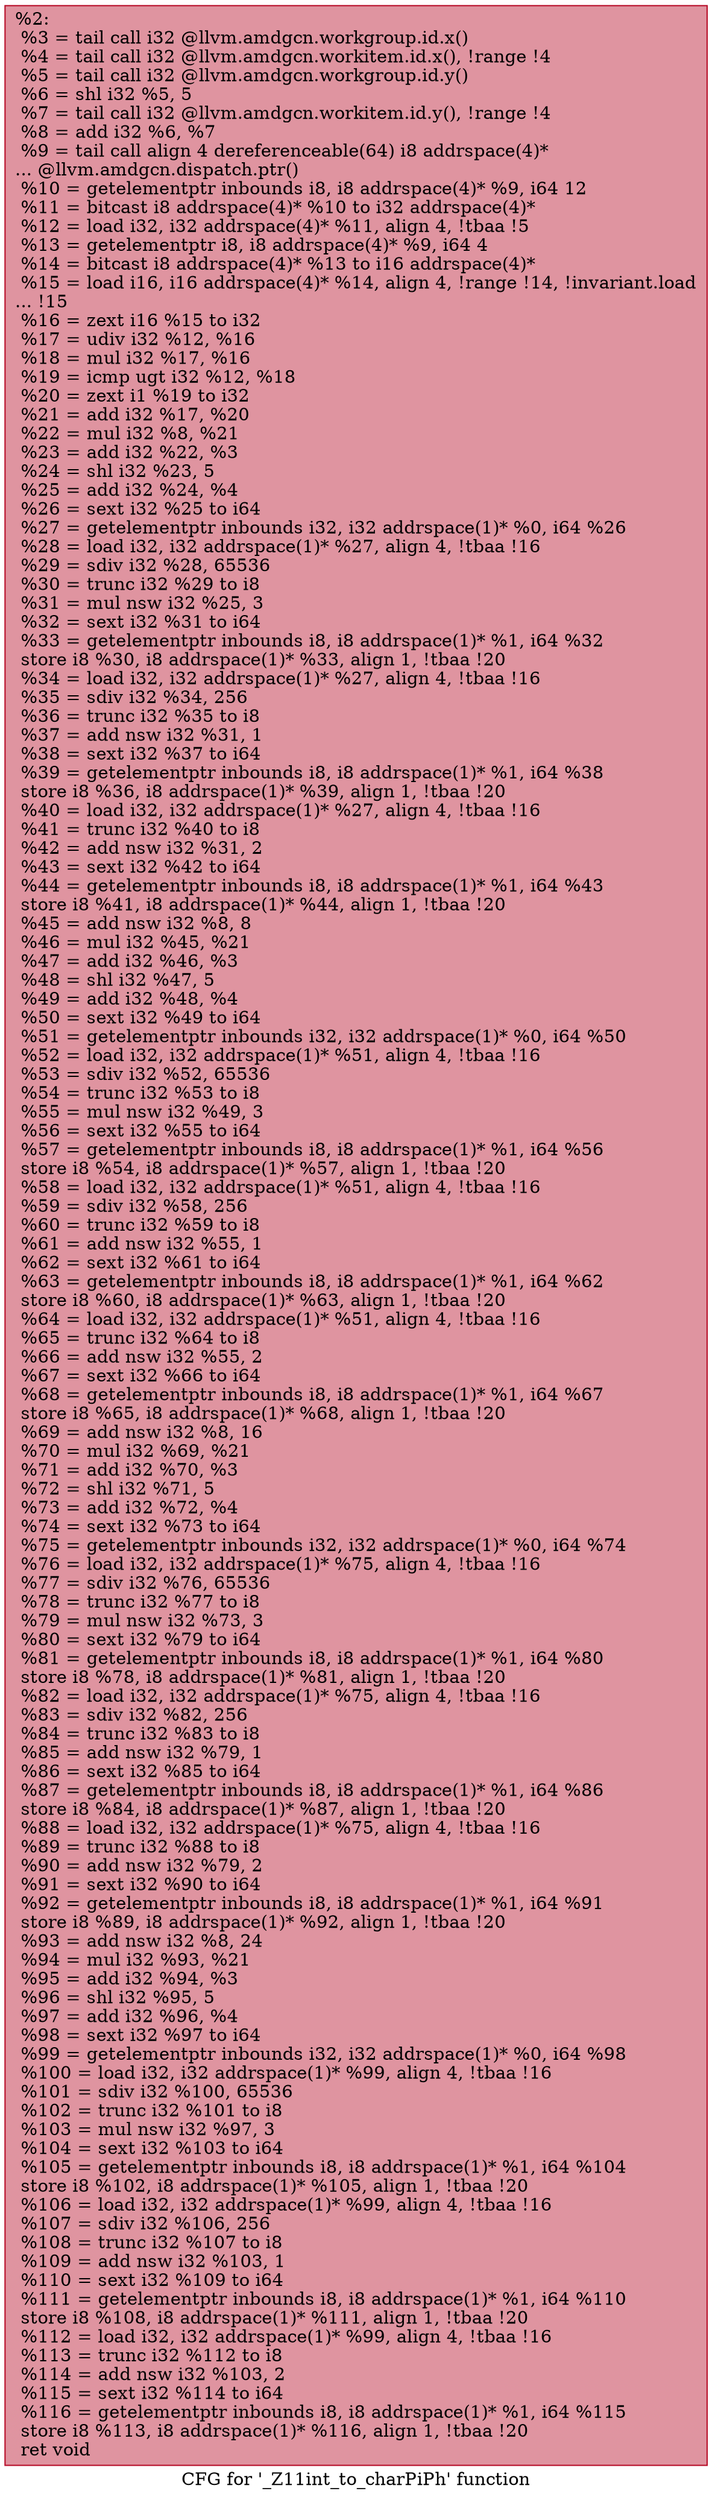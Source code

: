 digraph "CFG for '_Z11int_to_charPiPh' function" {
	label="CFG for '_Z11int_to_charPiPh' function";

	Node0x5f9c2b0 [shape=record,color="#b70d28ff", style=filled, fillcolor="#b70d2870",label="{%2:\l  %3 = tail call i32 @llvm.amdgcn.workgroup.id.x()\l  %4 = tail call i32 @llvm.amdgcn.workitem.id.x(), !range !4\l  %5 = tail call i32 @llvm.amdgcn.workgroup.id.y()\l  %6 = shl i32 %5, 5\l  %7 = tail call i32 @llvm.amdgcn.workitem.id.y(), !range !4\l  %8 = add i32 %6, %7\l  %9 = tail call align 4 dereferenceable(64) i8 addrspace(4)*\l... @llvm.amdgcn.dispatch.ptr()\l  %10 = getelementptr inbounds i8, i8 addrspace(4)* %9, i64 12\l  %11 = bitcast i8 addrspace(4)* %10 to i32 addrspace(4)*\l  %12 = load i32, i32 addrspace(4)* %11, align 4, !tbaa !5\l  %13 = getelementptr i8, i8 addrspace(4)* %9, i64 4\l  %14 = bitcast i8 addrspace(4)* %13 to i16 addrspace(4)*\l  %15 = load i16, i16 addrspace(4)* %14, align 4, !range !14, !invariant.load\l... !15\l  %16 = zext i16 %15 to i32\l  %17 = udiv i32 %12, %16\l  %18 = mul i32 %17, %16\l  %19 = icmp ugt i32 %12, %18\l  %20 = zext i1 %19 to i32\l  %21 = add i32 %17, %20\l  %22 = mul i32 %8, %21\l  %23 = add i32 %22, %3\l  %24 = shl i32 %23, 5\l  %25 = add i32 %24, %4\l  %26 = sext i32 %25 to i64\l  %27 = getelementptr inbounds i32, i32 addrspace(1)* %0, i64 %26\l  %28 = load i32, i32 addrspace(1)* %27, align 4, !tbaa !16\l  %29 = sdiv i32 %28, 65536\l  %30 = trunc i32 %29 to i8\l  %31 = mul nsw i32 %25, 3\l  %32 = sext i32 %31 to i64\l  %33 = getelementptr inbounds i8, i8 addrspace(1)* %1, i64 %32\l  store i8 %30, i8 addrspace(1)* %33, align 1, !tbaa !20\l  %34 = load i32, i32 addrspace(1)* %27, align 4, !tbaa !16\l  %35 = sdiv i32 %34, 256\l  %36 = trunc i32 %35 to i8\l  %37 = add nsw i32 %31, 1\l  %38 = sext i32 %37 to i64\l  %39 = getelementptr inbounds i8, i8 addrspace(1)* %1, i64 %38\l  store i8 %36, i8 addrspace(1)* %39, align 1, !tbaa !20\l  %40 = load i32, i32 addrspace(1)* %27, align 4, !tbaa !16\l  %41 = trunc i32 %40 to i8\l  %42 = add nsw i32 %31, 2\l  %43 = sext i32 %42 to i64\l  %44 = getelementptr inbounds i8, i8 addrspace(1)* %1, i64 %43\l  store i8 %41, i8 addrspace(1)* %44, align 1, !tbaa !20\l  %45 = add nsw i32 %8, 8\l  %46 = mul i32 %45, %21\l  %47 = add i32 %46, %3\l  %48 = shl i32 %47, 5\l  %49 = add i32 %48, %4\l  %50 = sext i32 %49 to i64\l  %51 = getelementptr inbounds i32, i32 addrspace(1)* %0, i64 %50\l  %52 = load i32, i32 addrspace(1)* %51, align 4, !tbaa !16\l  %53 = sdiv i32 %52, 65536\l  %54 = trunc i32 %53 to i8\l  %55 = mul nsw i32 %49, 3\l  %56 = sext i32 %55 to i64\l  %57 = getelementptr inbounds i8, i8 addrspace(1)* %1, i64 %56\l  store i8 %54, i8 addrspace(1)* %57, align 1, !tbaa !20\l  %58 = load i32, i32 addrspace(1)* %51, align 4, !tbaa !16\l  %59 = sdiv i32 %58, 256\l  %60 = trunc i32 %59 to i8\l  %61 = add nsw i32 %55, 1\l  %62 = sext i32 %61 to i64\l  %63 = getelementptr inbounds i8, i8 addrspace(1)* %1, i64 %62\l  store i8 %60, i8 addrspace(1)* %63, align 1, !tbaa !20\l  %64 = load i32, i32 addrspace(1)* %51, align 4, !tbaa !16\l  %65 = trunc i32 %64 to i8\l  %66 = add nsw i32 %55, 2\l  %67 = sext i32 %66 to i64\l  %68 = getelementptr inbounds i8, i8 addrspace(1)* %1, i64 %67\l  store i8 %65, i8 addrspace(1)* %68, align 1, !tbaa !20\l  %69 = add nsw i32 %8, 16\l  %70 = mul i32 %69, %21\l  %71 = add i32 %70, %3\l  %72 = shl i32 %71, 5\l  %73 = add i32 %72, %4\l  %74 = sext i32 %73 to i64\l  %75 = getelementptr inbounds i32, i32 addrspace(1)* %0, i64 %74\l  %76 = load i32, i32 addrspace(1)* %75, align 4, !tbaa !16\l  %77 = sdiv i32 %76, 65536\l  %78 = trunc i32 %77 to i8\l  %79 = mul nsw i32 %73, 3\l  %80 = sext i32 %79 to i64\l  %81 = getelementptr inbounds i8, i8 addrspace(1)* %1, i64 %80\l  store i8 %78, i8 addrspace(1)* %81, align 1, !tbaa !20\l  %82 = load i32, i32 addrspace(1)* %75, align 4, !tbaa !16\l  %83 = sdiv i32 %82, 256\l  %84 = trunc i32 %83 to i8\l  %85 = add nsw i32 %79, 1\l  %86 = sext i32 %85 to i64\l  %87 = getelementptr inbounds i8, i8 addrspace(1)* %1, i64 %86\l  store i8 %84, i8 addrspace(1)* %87, align 1, !tbaa !20\l  %88 = load i32, i32 addrspace(1)* %75, align 4, !tbaa !16\l  %89 = trunc i32 %88 to i8\l  %90 = add nsw i32 %79, 2\l  %91 = sext i32 %90 to i64\l  %92 = getelementptr inbounds i8, i8 addrspace(1)* %1, i64 %91\l  store i8 %89, i8 addrspace(1)* %92, align 1, !tbaa !20\l  %93 = add nsw i32 %8, 24\l  %94 = mul i32 %93, %21\l  %95 = add i32 %94, %3\l  %96 = shl i32 %95, 5\l  %97 = add i32 %96, %4\l  %98 = sext i32 %97 to i64\l  %99 = getelementptr inbounds i32, i32 addrspace(1)* %0, i64 %98\l  %100 = load i32, i32 addrspace(1)* %99, align 4, !tbaa !16\l  %101 = sdiv i32 %100, 65536\l  %102 = trunc i32 %101 to i8\l  %103 = mul nsw i32 %97, 3\l  %104 = sext i32 %103 to i64\l  %105 = getelementptr inbounds i8, i8 addrspace(1)* %1, i64 %104\l  store i8 %102, i8 addrspace(1)* %105, align 1, !tbaa !20\l  %106 = load i32, i32 addrspace(1)* %99, align 4, !tbaa !16\l  %107 = sdiv i32 %106, 256\l  %108 = trunc i32 %107 to i8\l  %109 = add nsw i32 %103, 1\l  %110 = sext i32 %109 to i64\l  %111 = getelementptr inbounds i8, i8 addrspace(1)* %1, i64 %110\l  store i8 %108, i8 addrspace(1)* %111, align 1, !tbaa !20\l  %112 = load i32, i32 addrspace(1)* %99, align 4, !tbaa !16\l  %113 = trunc i32 %112 to i8\l  %114 = add nsw i32 %103, 2\l  %115 = sext i32 %114 to i64\l  %116 = getelementptr inbounds i8, i8 addrspace(1)* %1, i64 %115\l  store i8 %113, i8 addrspace(1)* %116, align 1, !tbaa !20\l  ret void\l}"];
}
